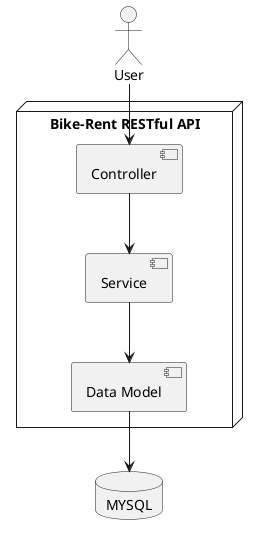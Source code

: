 @startuml system-design

actor "User" as user
node "Bike-Rent RESTful API" {
    component "Controller" as controller
    component "Service" as service
    component "Data Model" as data_model
}
database "MYSQL" as database

user --> controller
controller --> service
service --> data_model
data_model --> database

@enduml